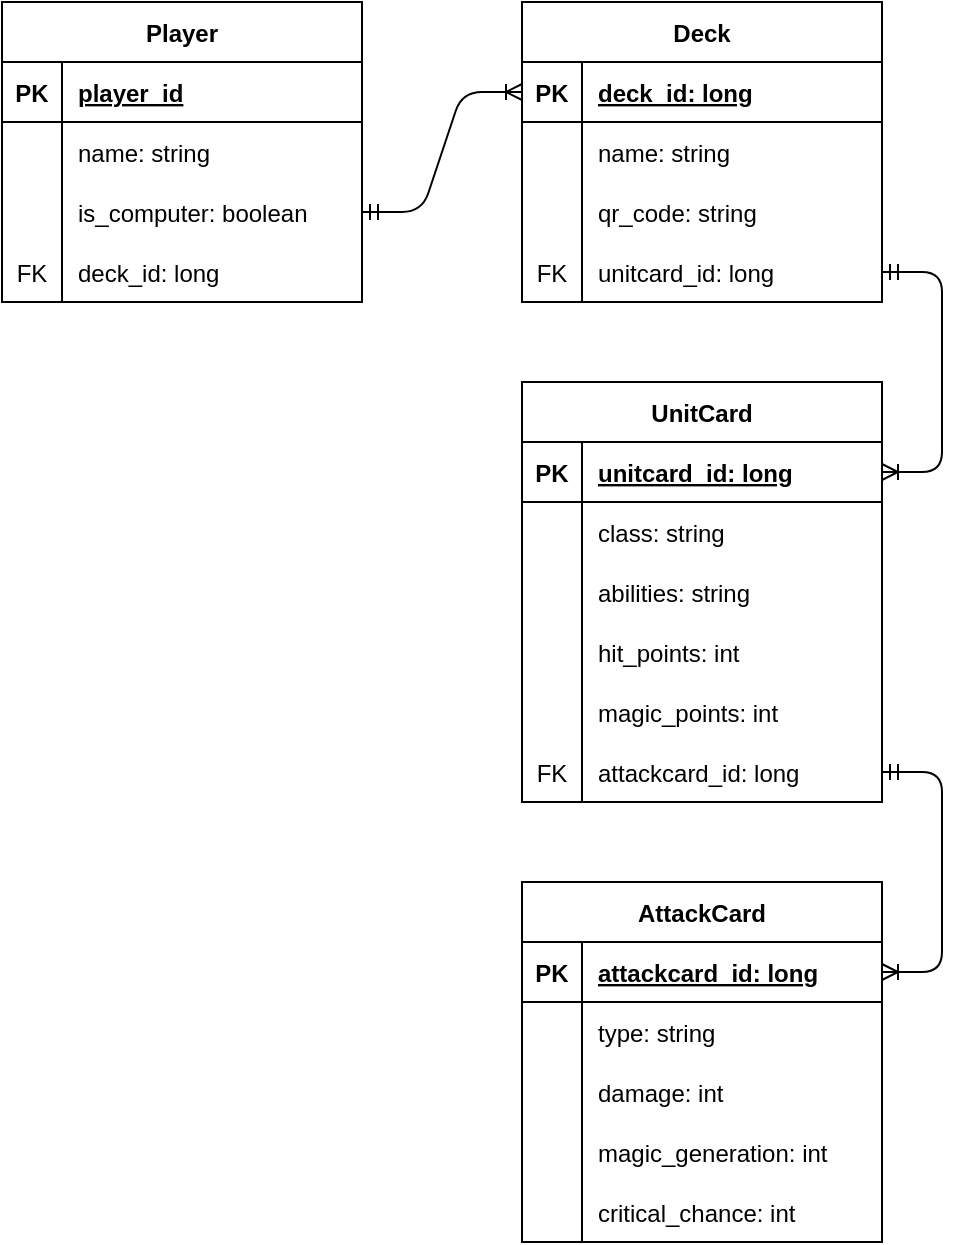 <mxfile version="13.8.1" type="device"><diagram id="R2lEEEUBdFMjLlhIrx00" name="Page-1"><mxGraphModel dx="1422" dy="791" grid="1" gridSize="10" guides="1" tooltips="1" connect="1" arrows="1" fold="1" page="1" pageScale="1" pageWidth="850" pageHeight="1100" math="0" shadow="0" extFonts="Permanent Marker^https://fonts.googleapis.com/css?family=Permanent+Marker"><root><mxCell id="0"/><mxCell id="1" parent="0"/><mxCell id="p8X4fuUbyKu3qabVPlU8-68" value="" style="edgeStyle=entityRelationEdgeStyle;fontSize=12;html=1;endArrow=ERoneToMany;startArrow=ERmandOne;entryX=1;entryY=0.5;entryDx=0;entryDy=0;exitX=1;exitY=0.5;exitDx=0;exitDy=0;" parent="1" source="_p8Nb7eytgrmNI0Y_E1D-11" target="p8X4fuUbyKu3qabVPlU8-30" edge="1"><mxGeometry width="100" height="100" relative="1" as="geometry"><mxPoint x="640" y="255" as="sourcePoint"/><mxPoint x="720" y="290" as="targetPoint"/></mxGeometry></mxCell><mxCell id="p8X4fuUbyKu3qabVPlU8-70" value="" style="edgeStyle=entityRelationEdgeStyle;fontSize=12;html=1;endArrow=ERoneToMany;startArrow=ERmandOne;entryX=1;entryY=0.5;entryDx=0;entryDy=0;" parent="1" source="_p8Nb7eytgrmNI0Y_E1D-5" target="p8X4fuUbyKu3qabVPlU8-15" edge="1"><mxGeometry width="100" height="100" relative="1" as="geometry"><mxPoint x="690" y="460" as="sourcePoint"/><mxPoint x="780" y="110" as="targetPoint"/></mxGeometry></mxCell><mxCell id="p8X4fuUbyKu3qabVPlU8-84" value="" style="edgeStyle=entityRelationEdgeStyle;fontSize=12;html=1;endArrow=ERoneToMany;startArrow=ERmandOne;entryX=0;entryY=0.5;entryDx=0;entryDy=0;exitX=1;exitY=0.5;exitDx=0;exitDy=0;" parent="1" source="p8X4fuUbyKu3qabVPlU8-62" target="p8X4fuUbyKu3qabVPlU8-2" edge="1"><mxGeometry width="100" height="100" relative="1" as="geometry"><mxPoint x="360" y="225" as="sourcePoint"/><mxPoint x="480" y="130" as="targetPoint"/></mxGeometry></mxCell><mxCell id="p8X4fuUbyKu3qabVPlU8-52" value="Player" style="shape=table;startSize=30;container=1;collapsible=1;childLayout=tableLayout;fixedRows=1;rowLines=0;fontStyle=1;align=center;resizeLast=1;" parent="1" vertex="1"><mxGeometry x="200" y="90" width="180" height="150" as="geometry"/></mxCell><mxCell id="p8X4fuUbyKu3qabVPlU8-53" value="" style="shape=partialRectangle;collapsible=0;dropTarget=0;pointerEvents=0;fillColor=none;top=0;left=0;bottom=1;right=0;points=[[0,0.5],[1,0.5]];portConstraint=eastwest;" parent="p8X4fuUbyKu3qabVPlU8-52" vertex="1"><mxGeometry y="30" width="180" height="30" as="geometry"/></mxCell><mxCell id="p8X4fuUbyKu3qabVPlU8-54" value="PK" style="shape=partialRectangle;connectable=0;fillColor=none;top=0;left=0;bottom=0;right=0;fontStyle=1;overflow=hidden;" parent="p8X4fuUbyKu3qabVPlU8-53" vertex="1"><mxGeometry width="30" height="30" as="geometry"/></mxCell><mxCell id="p8X4fuUbyKu3qabVPlU8-55" value="player_id" style="shape=partialRectangle;connectable=0;fillColor=none;top=0;left=0;bottom=0;right=0;align=left;spacingLeft=6;fontStyle=5;overflow=hidden;" parent="p8X4fuUbyKu3qabVPlU8-53" vertex="1"><mxGeometry x="30" width="150" height="30" as="geometry"/></mxCell><mxCell id="p8X4fuUbyKu3qabVPlU8-56" value="" style="shape=partialRectangle;collapsible=0;dropTarget=0;pointerEvents=0;fillColor=none;top=0;left=0;bottom=0;right=0;points=[[0,0.5],[1,0.5]];portConstraint=eastwest;" parent="p8X4fuUbyKu3qabVPlU8-52" vertex="1"><mxGeometry y="60" width="180" height="30" as="geometry"/></mxCell><mxCell id="p8X4fuUbyKu3qabVPlU8-57" value="" style="shape=partialRectangle;connectable=0;fillColor=none;top=0;left=0;bottom=0;right=0;editable=1;overflow=hidden;" parent="p8X4fuUbyKu3qabVPlU8-56" vertex="1"><mxGeometry width="30" height="30" as="geometry"/></mxCell><mxCell id="p8X4fuUbyKu3qabVPlU8-58" value="name: string" style="shape=partialRectangle;connectable=0;fillColor=none;top=0;left=0;bottom=0;right=0;align=left;spacingLeft=6;overflow=hidden;" parent="p8X4fuUbyKu3qabVPlU8-56" vertex="1"><mxGeometry x="30" width="150" height="30" as="geometry"/></mxCell><mxCell id="p8X4fuUbyKu3qabVPlU8-62" value="" style="shape=partialRectangle;collapsible=0;dropTarget=0;pointerEvents=0;fillColor=none;top=0;left=0;bottom=0;right=0;points=[[0,0.5],[1,0.5]];portConstraint=eastwest;" parent="p8X4fuUbyKu3qabVPlU8-52" vertex="1"><mxGeometry y="90" width="180" height="30" as="geometry"/></mxCell><mxCell id="p8X4fuUbyKu3qabVPlU8-63" value="" style="shape=partialRectangle;connectable=0;fillColor=none;top=0;left=0;bottom=0;right=0;editable=1;overflow=hidden;" parent="p8X4fuUbyKu3qabVPlU8-62" vertex="1"><mxGeometry width="30" height="30" as="geometry"/></mxCell><mxCell id="p8X4fuUbyKu3qabVPlU8-64" value="is_computer: boolean" style="shape=partialRectangle;connectable=0;fillColor=none;top=0;left=0;bottom=0;right=0;align=left;spacingLeft=6;overflow=hidden;" parent="p8X4fuUbyKu3qabVPlU8-62" vertex="1"><mxGeometry x="30" width="150" height="30" as="geometry"/></mxCell><mxCell id="_p8Nb7eytgrmNI0Y_E1D-14" style="shape=partialRectangle;collapsible=0;dropTarget=0;pointerEvents=0;fillColor=none;top=0;left=0;bottom=0;right=0;points=[[0,0.5],[1,0.5]];portConstraint=eastwest;" vertex="1" parent="p8X4fuUbyKu3qabVPlU8-52"><mxGeometry y="120" width="180" height="30" as="geometry"/></mxCell><mxCell id="_p8Nb7eytgrmNI0Y_E1D-15" value="FK" style="shape=partialRectangle;connectable=0;fillColor=none;top=0;left=0;bottom=0;right=0;editable=1;overflow=hidden;" vertex="1" parent="_p8Nb7eytgrmNI0Y_E1D-14"><mxGeometry width="30" height="30" as="geometry"/></mxCell><mxCell id="_p8Nb7eytgrmNI0Y_E1D-16" value="deck_id: long" style="shape=partialRectangle;connectable=0;fillColor=none;top=0;left=0;bottom=0;right=0;align=left;spacingLeft=6;overflow=hidden;" vertex="1" parent="_p8Nb7eytgrmNI0Y_E1D-14"><mxGeometry x="30" width="150" height="30" as="geometry"/></mxCell><mxCell id="p8X4fuUbyKu3qabVPlU8-29" value="UnitCard" style="shape=table;startSize=30;container=1;collapsible=1;childLayout=tableLayout;fixedRows=1;rowLines=0;fontStyle=1;align=center;resizeLast=1;" parent="1" vertex="1"><mxGeometry x="460" y="280" width="180" height="210" as="geometry"/></mxCell><mxCell id="p8X4fuUbyKu3qabVPlU8-30" value="" style="shape=partialRectangle;collapsible=0;dropTarget=0;pointerEvents=0;fillColor=none;top=0;left=0;bottom=1;right=0;points=[[0,0.5],[1,0.5]];portConstraint=eastwest;" parent="p8X4fuUbyKu3qabVPlU8-29" vertex="1"><mxGeometry y="30" width="180" height="30" as="geometry"/></mxCell><mxCell id="p8X4fuUbyKu3qabVPlU8-31" value="PK" style="shape=partialRectangle;connectable=0;fillColor=none;top=0;left=0;bottom=0;right=0;fontStyle=1;overflow=hidden;" parent="p8X4fuUbyKu3qabVPlU8-30" vertex="1"><mxGeometry width="30" height="30" as="geometry"/></mxCell><mxCell id="p8X4fuUbyKu3qabVPlU8-32" value="unitcard_id: long" style="shape=partialRectangle;connectable=0;fillColor=none;top=0;left=0;bottom=0;right=0;align=left;spacingLeft=6;fontStyle=5;overflow=hidden;" parent="p8X4fuUbyKu3qabVPlU8-30" vertex="1"><mxGeometry x="30" width="150" height="30" as="geometry"/></mxCell><mxCell id="p8X4fuUbyKu3qabVPlU8-33" value="" style="shape=partialRectangle;collapsible=0;dropTarget=0;pointerEvents=0;fillColor=none;top=0;left=0;bottom=0;right=0;points=[[0,0.5],[1,0.5]];portConstraint=eastwest;" parent="p8X4fuUbyKu3qabVPlU8-29" vertex="1"><mxGeometry y="60" width="180" height="30" as="geometry"/></mxCell><mxCell id="p8X4fuUbyKu3qabVPlU8-34" value="" style="shape=partialRectangle;connectable=0;fillColor=none;top=0;left=0;bottom=0;right=0;editable=1;overflow=hidden;" parent="p8X4fuUbyKu3qabVPlU8-33" vertex="1"><mxGeometry width="30" height="30" as="geometry"/></mxCell><mxCell id="p8X4fuUbyKu3qabVPlU8-35" value="class: string" style="shape=partialRectangle;connectable=0;fillColor=none;top=0;left=0;bottom=0;right=0;align=left;spacingLeft=6;overflow=hidden;" parent="p8X4fuUbyKu3qabVPlU8-33" vertex="1"><mxGeometry x="30" width="150" height="30" as="geometry"/></mxCell><mxCell id="p8X4fuUbyKu3qabVPlU8-36" value="" style="shape=partialRectangle;collapsible=0;dropTarget=0;pointerEvents=0;fillColor=none;top=0;left=0;bottom=0;right=0;points=[[0,0.5],[1,0.5]];portConstraint=eastwest;" parent="p8X4fuUbyKu3qabVPlU8-29" vertex="1"><mxGeometry y="90" width="180" height="30" as="geometry"/></mxCell><mxCell id="p8X4fuUbyKu3qabVPlU8-37" value="" style="shape=partialRectangle;connectable=0;fillColor=none;top=0;left=0;bottom=0;right=0;editable=1;overflow=hidden;" parent="p8X4fuUbyKu3qabVPlU8-36" vertex="1"><mxGeometry width="30" height="30" as="geometry"/></mxCell><mxCell id="p8X4fuUbyKu3qabVPlU8-38" value="abilities: string" style="shape=partialRectangle;connectable=0;fillColor=none;top=0;left=0;bottom=0;right=0;align=left;spacingLeft=6;overflow=hidden;" parent="p8X4fuUbyKu3qabVPlU8-36" vertex="1"><mxGeometry x="30" width="150" height="30" as="geometry"/></mxCell><mxCell id="p8X4fuUbyKu3qabVPlU8-39" value="" style="shape=partialRectangle;collapsible=0;dropTarget=0;pointerEvents=0;fillColor=none;top=0;left=0;bottom=0;right=0;points=[[0,0.5],[1,0.5]];portConstraint=eastwest;" parent="p8X4fuUbyKu3qabVPlU8-29" vertex="1"><mxGeometry y="120" width="180" height="30" as="geometry"/></mxCell><mxCell id="p8X4fuUbyKu3qabVPlU8-40" value="" style="shape=partialRectangle;connectable=0;fillColor=none;top=0;left=0;bottom=0;right=0;editable=1;overflow=hidden;" parent="p8X4fuUbyKu3qabVPlU8-39" vertex="1"><mxGeometry width="30" height="30" as="geometry"/></mxCell><mxCell id="p8X4fuUbyKu3qabVPlU8-41" value="hit_points: int" style="shape=partialRectangle;connectable=0;fillColor=none;top=0;left=0;bottom=0;right=0;align=left;spacingLeft=6;overflow=hidden;" parent="p8X4fuUbyKu3qabVPlU8-39" vertex="1"><mxGeometry x="30" width="150" height="30" as="geometry"/></mxCell><mxCell id="_p8Nb7eytgrmNI0Y_E1D-2" style="shape=partialRectangle;collapsible=0;dropTarget=0;pointerEvents=0;fillColor=none;top=0;left=0;bottom=0;right=0;points=[[0,0.5],[1,0.5]];portConstraint=eastwest;" vertex="1" parent="p8X4fuUbyKu3qabVPlU8-29"><mxGeometry y="150" width="180" height="30" as="geometry"/></mxCell><mxCell id="_p8Nb7eytgrmNI0Y_E1D-3" style="shape=partialRectangle;connectable=0;fillColor=none;top=0;left=0;bottom=0;right=0;editable=1;overflow=hidden;" vertex="1" parent="_p8Nb7eytgrmNI0Y_E1D-2"><mxGeometry width="30" height="30" as="geometry"/></mxCell><mxCell id="_p8Nb7eytgrmNI0Y_E1D-4" value="magic_points: int" style="shape=partialRectangle;connectable=0;fillColor=none;top=0;left=0;bottom=0;right=0;align=left;spacingLeft=6;overflow=hidden;" vertex="1" parent="_p8Nb7eytgrmNI0Y_E1D-2"><mxGeometry x="30" width="150" height="30" as="geometry"/></mxCell><mxCell id="_p8Nb7eytgrmNI0Y_E1D-5" style="shape=partialRectangle;collapsible=0;dropTarget=0;pointerEvents=0;fillColor=none;top=0;left=0;bottom=0;right=0;points=[[0,0.5],[1,0.5]];portConstraint=eastwest;" vertex="1" parent="p8X4fuUbyKu3qabVPlU8-29"><mxGeometry y="180" width="180" height="30" as="geometry"/></mxCell><mxCell id="_p8Nb7eytgrmNI0Y_E1D-6" value="FK" style="shape=partialRectangle;connectable=0;fillColor=none;top=0;left=0;bottom=0;right=0;editable=1;overflow=hidden;" vertex="1" parent="_p8Nb7eytgrmNI0Y_E1D-5"><mxGeometry width="30" height="30" as="geometry"/></mxCell><mxCell id="_p8Nb7eytgrmNI0Y_E1D-7" value="attackcard_id: long" style="shape=partialRectangle;connectable=0;fillColor=none;top=0;left=0;bottom=0;right=0;align=left;spacingLeft=6;overflow=hidden;" vertex="1" parent="_p8Nb7eytgrmNI0Y_E1D-5"><mxGeometry x="30" width="150" height="30" as="geometry"/></mxCell><mxCell id="p8X4fuUbyKu3qabVPlU8-1" value="Deck" style="shape=table;startSize=30;container=1;collapsible=1;childLayout=tableLayout;fixedRows=1;rowLines=0;fontStyle=1;align=center;resizeLast=1;" parent="1" vertex="1"><mxGeometry x="460" y="90" width="180" height="150" as="geometry"/></mxCell><mxCell id="p8X4fuUbyKu3qabVPlU8-2" value="" style="shape=partialRectangle;collapsible=0;dropTarget=0;pointerEvents=0;fillColor=none;top=0;left=0;bottom=1;right=0;points=[[0,0.5],[1,0.5]];portConstraint=eastwest;" parent="p8X4fuUbyKu3qabVPlU8-1" vertex="1"><mxGeometry y="30" width="180" height="30" as="geometry"/></mxCell><mxCell id="p8X4fuUbyKu3qabVPlU8-3" value="PK" style="shape=partialRectangle;connectable=0;fillColor=none;top=0;left=0;bottom=0;right=0;fontStyle=1;overflow=hidden;" parent="p8X4fuUbyKu3qabVPlU8-2" vertex="1"><mxGeometry width="30" height="30" as="geometry"/></mxCell><mxCell id="p8X4fuUbyKu3qabVPlU8-4" value="deck_id: long" style="shape=partialRectangle;connectable=0;fillColor=none;top=0;left=0;bottom=0;right=0;align=left;spacingLeft=6;fontStyle=5;overflow=hidden;" parent="p8X4fuUbyKu3qabVPlU8-2" vertex="1"><mxGeometry x="30" width="150" height="30" as="geometry"/></mxCell><mxCell id="p8X4fuUbyKu3qabVPlU8-5" value="" style="shape=partialRectangle;collapsible=0;dropTarget=0;pointerEvents=0;fillColor=none;top=0;left=0;bottom=0;right=0;points=[[0,0.5],[1,0.5]];portConstraint=eastwest;" parent="p8X4fuUbyKu3qabVPlU8-1" vertex="1"><mxGeometry y="60" width="180" height="30" as="geometry"/></mxCell><mxCell id="p8X4fuUbyKu3qabVPlU8-6" value="" style="shape=partialRectangle;connectable=0;fillColor=none;top=0;left=0;bottom=0;right=0;editable=1;overflow=hidden;" parent="p8X4fuUbyKu3qabVPlU8-5" vertex="1"><mxGeometry width="30" height="30" as="geometry"/></mxCell><mxCell id="p8X4fuUbyKu3qabVPlU8-7" value="name: string" style="shape=partialRectangle;connectable=0;fillColor=none;top=0;left=0;bottom=0;right=0;align=left;spacingLeft=6;overflow=hidden;" parent="p8X4fuUbyKu3qabVPlU8-5" vertex="1"><mxGeometry x="30" width="150" height="30" as="geometry"/></mxCell><mxCell id="p8X4fuUbyKu3qabVPlU8-8" value="" style="shape=partialRectangle;collapsible=0;dropTarget=0;pointerEvents=0;fillColor=none;top=0;left=0;bottom=0;right=0;points=[[0,0.5],[1,0.5]];portConstraint=eastwest;" parent="p8X4fuUbyKu3qabVPlU8-1" vertex="1"><mxGeometry y="90" width="180" height="30" as="geometry"/></mxCell><mxCell id="p8X4fuUbyKu3qabVPlU8-9" value="" style="shape=partialRectangle;connectable=0;fillColor=none;top=0;left=0;bottom=0;right=0;editable=1;overflow=hidden;" parent="p8X4fuUbyKu3qabVPlU8-8" vertex="1"><mxGeometry width="30" height="30" as="geometry"/></mxCell><mxCell id="p8X4fuUbyKu3qabVPlU8-10" value="qr_code: string" style="shape=partialRectangle;connectable=0;fillColor=none;top=0;left=0;bottom=0;right=0;align=left;spacingLeft=6;overflow=hidden;" parent="p8X4fuUbyKu3qabVPlU8-8" vertex="1"><mxGeometry x="30" width="150" height="30" as="geometry"/></mxCell><mxCell id="_p8Nb7eytgrmNI0Y_E1D-11" style="shape=partialRectangle;collapsible=0;dropTarget=0;pointerEvents=0;fillColor=none;top=0;left=0;bottom=0;right=0;points=[[0,0.5],[1,0.5]];portConstraint=eastwest;" vertex="1" parent="p8X4fuUbyKu3qabVPlU8-1"><mxGeometry y="120" width="180" height="30" as="geometry"/></mxCell><mxCell id="_p8Nb7eytgrmNI0Y_E1D-12" value="FK" style="shape=partialRectangle;connectable=0;fillColor=none;top=0;left=0;bottom=0;right=0;editable=1;overflow=hidden;" vertex="1" parent="_p8Nb7eytgrmNI0Y_E1D-11"><mxGeometry width="30" height="30" as="geometry"/></mxCell><mxCell id="_p8Nb7eytgrmNI0Y_E1D-13" value="unitcard_id: long" style="shape=partialRectangle;connectable=0;fillColor=none;top=0;left=0;bottom=0;right=0;align=left;spacingLeft=6;overflow=hidden;" vertex="1" parent="_p8Nb7eytgrmNI0Y_E1D-11"><mxGeometry x="30" width="150" height="30" as="geometry"/></mxCell><mxCell id="p8X4fuUbyKu3qabVPlU8-14" value="AttackCard" style="shape=table;startSize=30;container=1;collapsible=1;childLayout=tableLayout;fixedRows=1;rowLines=0;fontStyle=1;align=center;resizeLast=1;" parent="1" vertex="1"><mxGeometry x="460" y="530" width="180" height="180" as="geometry"/></mxCell><mxCell id="p8X4fuUbyKu3qabVPlU8-15" value="" style="shape=partialRectangle;collapsible=0;dropTarget=0;pointerEvents=0;fillColor=none;top=0;left=0;bottom=1;right=0;points=[[0,0.5],[1,0.5]];portConstraint=eastwest;" parent="p8X4fuUbyKu3qabVPlU8-14" vertex="1"><mxGeometry y="30" width="180" height="30" as="geometry"/></mxCell><mxCell id="p8X4fuUbyKu3qabVPlU8-16" value="PK" style="shape=partialRectangle;connectable=0;fillColor=none;top=0;left=0;bottom=0;right=0;fontStyle=1;overflow=hidden;" parent="p8X4fuUbyKu3qabVPlU8-15" vertex="1"><mxGeometry width="30" height="30" as="geometry"/></mxCell><mxCell id="p8X4fuUbyKu3qabVPlU8-17" value="attackcard_id: long" style="shape=partialRectangle;connectable=0;fillColor=none;top=0;left=0;bottom=0;right=0;align=left;spacingLeft=6;fontStyle=5;overflow=hidden;" parent="p8X4fuUbyKu3qabVPlU8-15" vertex="1"><mxGeometry x="30" width="150" height="30" as="geometry"/></mxCell><mxCell id="p8X4fuUbyKu3qabVPlU8-18" value="" style="shape=partialRectangle;collapsible=0;dropTarget=0;pointerEvents=0;fillColor=none;top=0;left=0;bottom=0;right=0;points=[[0,0.5],[1,0.5]];portConstraint=eastwest;" parent="p8X4fuUbyKu3qabVPlU8-14" vertex="1"><mxGeometry y="60" width="180" height="30" as="geometry"/></mxCell><mxCell id="p8X4fuUbyKu3qabVPlU8-19" value="" style="shape=partialRectangle;connectable=0;fillColor=none;top=0;left=0;bottom=0;right=0;editable=1;overflow=hidden;" parent="p8X4fuUbyKu3qabVPlU8-18" vertex="1"><mxGeometry width="30" height="30" as="geometry"/></mxCell><mxCell id="p8X4fuUbyKu3qabVPlU8-20" value="type: string" style="shape=partialRectangle;connectable=0;fillColor=none;top=0;left=0;bottom=0;right=0;align=left;spacingLeft=6;overflow=hidden;" parent="p8X4fuUbyKu3qabVPlU8-18" vertex="1"><mxGeometry x="30" width="150" height="30" as="geometry"/></mxCell><mxCell id="p8X4fuUbyKu3qabVPlU8-21" value="" style="shape=partialRectangle;collapsible=0;dropTarget=0;pointerEvents=0;fillColor=none;top=0;left=0;bottom=0;right=0;points=[[0,0.5],[1,0.5]];portConstraint=eastwest;" parent="p8X4fuUbyKu3qabVPlU8-14" vertex="1"><mxGeometry y="90" width="180" height="30" as="geometry"/></mxCell><mxCell id="p8X4fuUbyKu3qabVPlU8-22" value="" style="shape=partialRectangle;connectable=0;fillColor=none;top=0;left=0;bottom=0;right=0;editable=1;overflow=hidden;" parent="p8X4fuUbyKu3qabVPlU8-21" vertex="1"><mxGeometry width="30" height="30" as="geometry"/></mxCell><mxCell id="p8X4fuUbyKu3qabVPlU8-23" value="damage: int" style="shape=partialRectangle;connectable=0;fillColor=none;top=0;left=0;bottom=0;right=0;align=left;spacingLeft=6;overflow=hidden;" parent="p8X4fuUbyKu3qabVPlU8-21" vertex="1"><mxGeometry x="30" width="150" height="30" as="geometry"/></mxCell><mxCell id="p8X4fuUbyKu3qabVPlU8-24" value="" style="shape=partialRectangle;collapsible=0;dropTarget=0;pointerEvents=0;fillColor=none;top=0;left=0;bottom=0;right=0;points=[[0,0.5],[1,0.5]];portConstraint=eastwest;" parent="p8X4fuUbyKu3qabVPlU8-14" vertex="1"><mxGeometry y="120" width="180" height="30" as="geometry"/></mxCell><mxCell id="p8X4fuUbyKu3qabVPlU8-25" value="" style="shape=partialRectangle;connectable=0;fillColor=none;top=0;left=0;bottom=0;right=0;editable=1;overflow=hidden;" parent="p8X4fuUbyKu3qabVPlU8-24" vertex="1"><mxGeometry width="30" height="30" as="geometry"/></mxCell><mxCell id="p8X4fuUbyKu3qabVPlU8-26" value="magic_generation: int" style="shape=partialRectangle;connectable=0;fillColor=none;top=0;left=0;bottom=0;right=0;align=left;spacingLeft=6;overflow=hidden;" parent="p8X4fuUbyKu3qabVPlU8-24" vertex="1"><mxGeometry x="30" width="150" height="30" as="geometry"/></mxCell><mxCell id="_p8Nb7eytgrmNI0Y_E1D-8" style="shape=partialRectangle;collapsible=0;dropTarget=0;pointerEvents=0;fillColor=none;top=0;left=0;bottom=0;right=0;points=[[0,0.5],[1,0.5]];portConstraint=eastwest;" vertex="1" parent="p8X4fuUbyKu3qabVPlU8-14"><mxGeometry y="150" width="180" height="30" as="geometry"/></mxCell><mxCell id="_p8Nb7eytgrmNI0Y_E1D-9" style="shape=partialRectangle;connectable=0;fillColor=none;top=0;left=0;bottom=0;right=0;editable=1;overflow=hidden;" vertex="1" parent="_p8Nb7eytgrmNI0Y_E1D-8"><mxGeometry width="30" height="30" as="geometry"/></mxCell><mxCell id="_p8Nb7eytgrmNI0Y_E1D-10" value="critical_chance: int" style="shape=partialRectangle;connectable=0;fillColor=none;top=0;left=0;bottom=0;right=0;align=left;spacingLeft=6;overflow=hidden;" vertex="1" parent="_p8Nb7eytgrmNI0Y_E1D-8"><mxGeometry x="30" width="150" height="30" as="geometry"/></mxCell></root></mxGraphModel></diagram></mxfile>